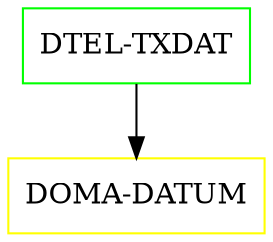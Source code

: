 digraph G {
  "DTEL-TXDAT" [shape=box,color=green];
  "DOMA-DATUM" [shape=box,color=yellow,URL="./DOMA_DATUM.html"];
  "DTEL-TXDAT" -> "DOMA-DATUM";
}
